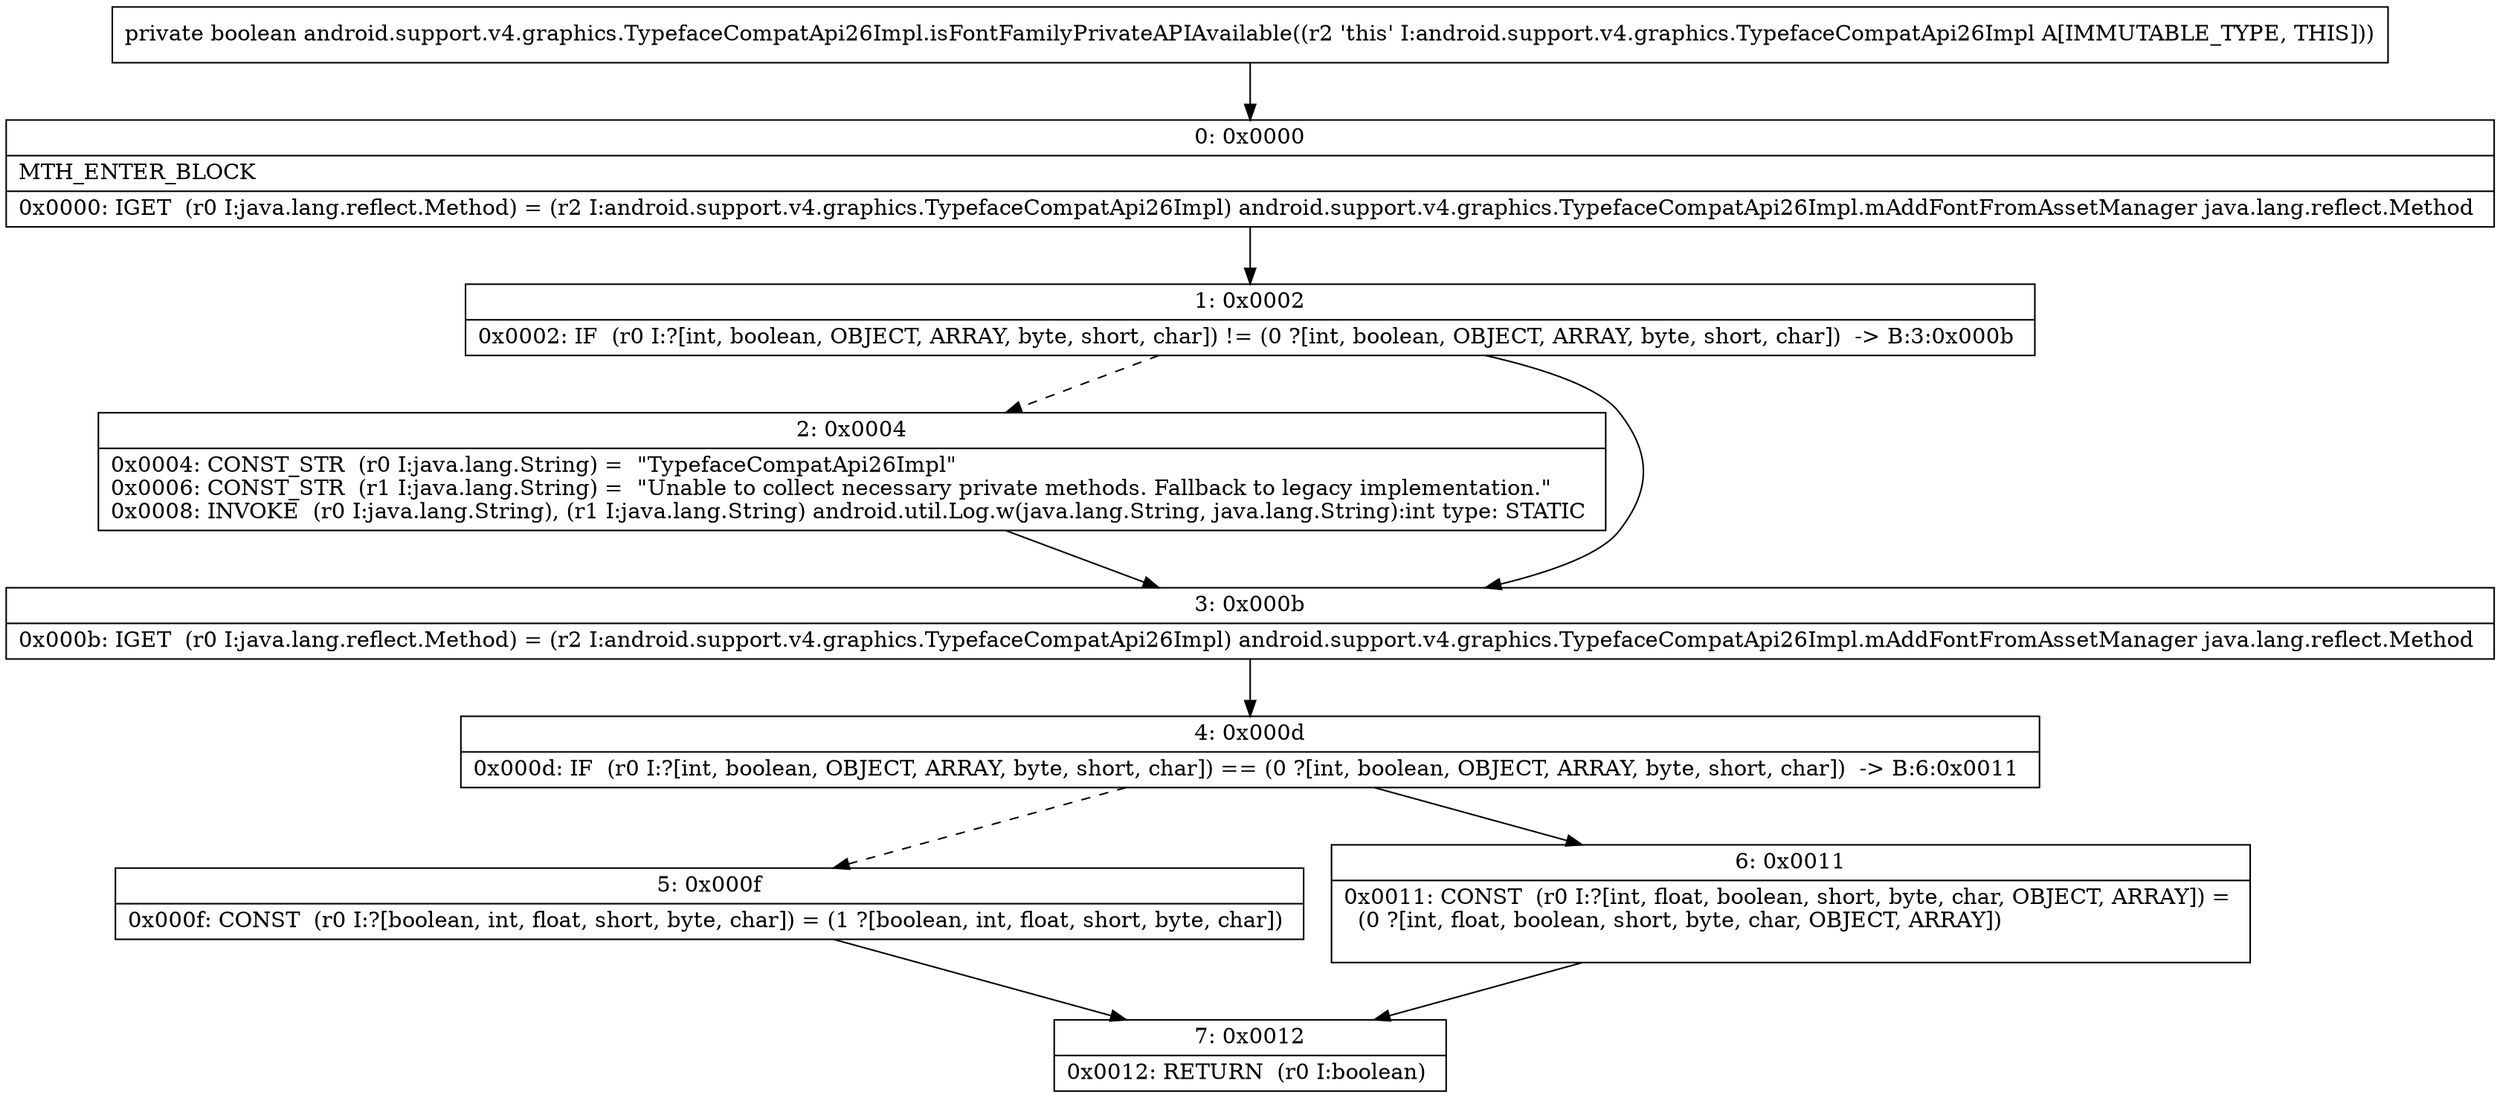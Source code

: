 digraph "CFG forandroid.support.v4.graphics.TypefaceCompatApi26Impl.isFontFamilyPrivateAPIAvailable()Z" {
Node_0 [shape=record,label="{0\:\ 0x0000|MTH_ENTER_BLOCK\l|0x0000: IGET  (r0 I:java.lang.reflect.Method) = (r2 I:android.support.v4.graphics.TypefaceCompatApi26Impl) android.support.v4.graphics.TypefaceCompatApi26Impl.mAddFontFromAssetManager java.lang.reflect.Method \l}"];
Node_1 [shape=record,label="{1\:\ 0x0002|0x0002: IF  (r0 I:?[int, boolean, OBJECT, ARRAY, byte, short, char]) != (0 ?[int, boolean, OBJECT, ARRAY, byte, short, char])  \-\> B:3:0x000b \l}"];
Node_2 [shape=record,label="{2\:\ 0x0004|0x0004: CONST_STR  (r0 I:java.lang.String) =  \"TypefaceCompatApi26Impl\" \l0x0006: CONST_STR  (r1 I:java.lang.String) =  \"Unable to collect necessary private methods. Fallback to legacy implementation.\" \l0x0008: INVOKE  (r0 I:java.lang.String), (r1 I:java.lang.String) android.util.Log.w(java.lang.String, java.lang.String):int type: STATIC \l}"];
Node_3 [shape=record,label="{3\:\ 0x000b|0x000b: IGET  (r0 I:java.lang.reflect.Method) = (r2 I:android.support.v4.graphics.TypefaceCompatApi26Impl) android.support.v4.graphics.TypefaceCompatApi26Impl.mAddFontFromAssetManager java.lang.reflect.Method \l}"];
Node_4 [shape=record,label="{4\:\ 0x000d|0x000d: IF  (r0 I:?[int, boolean, OBJECT, ARRAY, byte, short, char]) == (0 ?[int, boolean, OBJECT, ARRAY, byte, short, char])  \-\> B:6:0x0011 \l}"];
Node_5 [shape=record,label="{5\:\ 0x000f|0x000f: CONST  (r0 I:?[boolean, int, float, short, byte, char]) = (1 ?[boolean, int, float, short, byte, char]) \l}"];
Node_6 [shape=record,label="{6\:\ 0x0011|0x0011: CONST  (r0 I:?[int, float, boolean, short, byte, char, OBJECT, ARRAY]) = \l  (0 ?[int, float, boolean, short, byte, char, OBJECT, ARRAY])\l \l}"];
Node_7 [shape=record,label="{7\:\ 0x0012|0x0012: RETURN  (r0 I:boolean) \l}"];
MethodNode[shape=record,label="{private boolean android.support.v4.graphics.TypefaceCompatApi26Impl.isFontFamilyPrivateAPIAvailable((r2 'this' I:android.support.v4.graphics.TypefaceCompatApi26Impl A[IMMUTABLE_TYPE, THIS])) }"];
MethodNode -> Node_0;
Node_0 -> Node_1;
Node_1 -> Node_2[style=dashed];
Node_1 -> Node_3;
Node_2 -> Node_3;
Node_3 -> Node_4;
Node_4 -> Node_5[style=dashed];
Node_4 -> Node_6;
Node_5 -> Node_7;
Node_6 -> Node_7;
}

